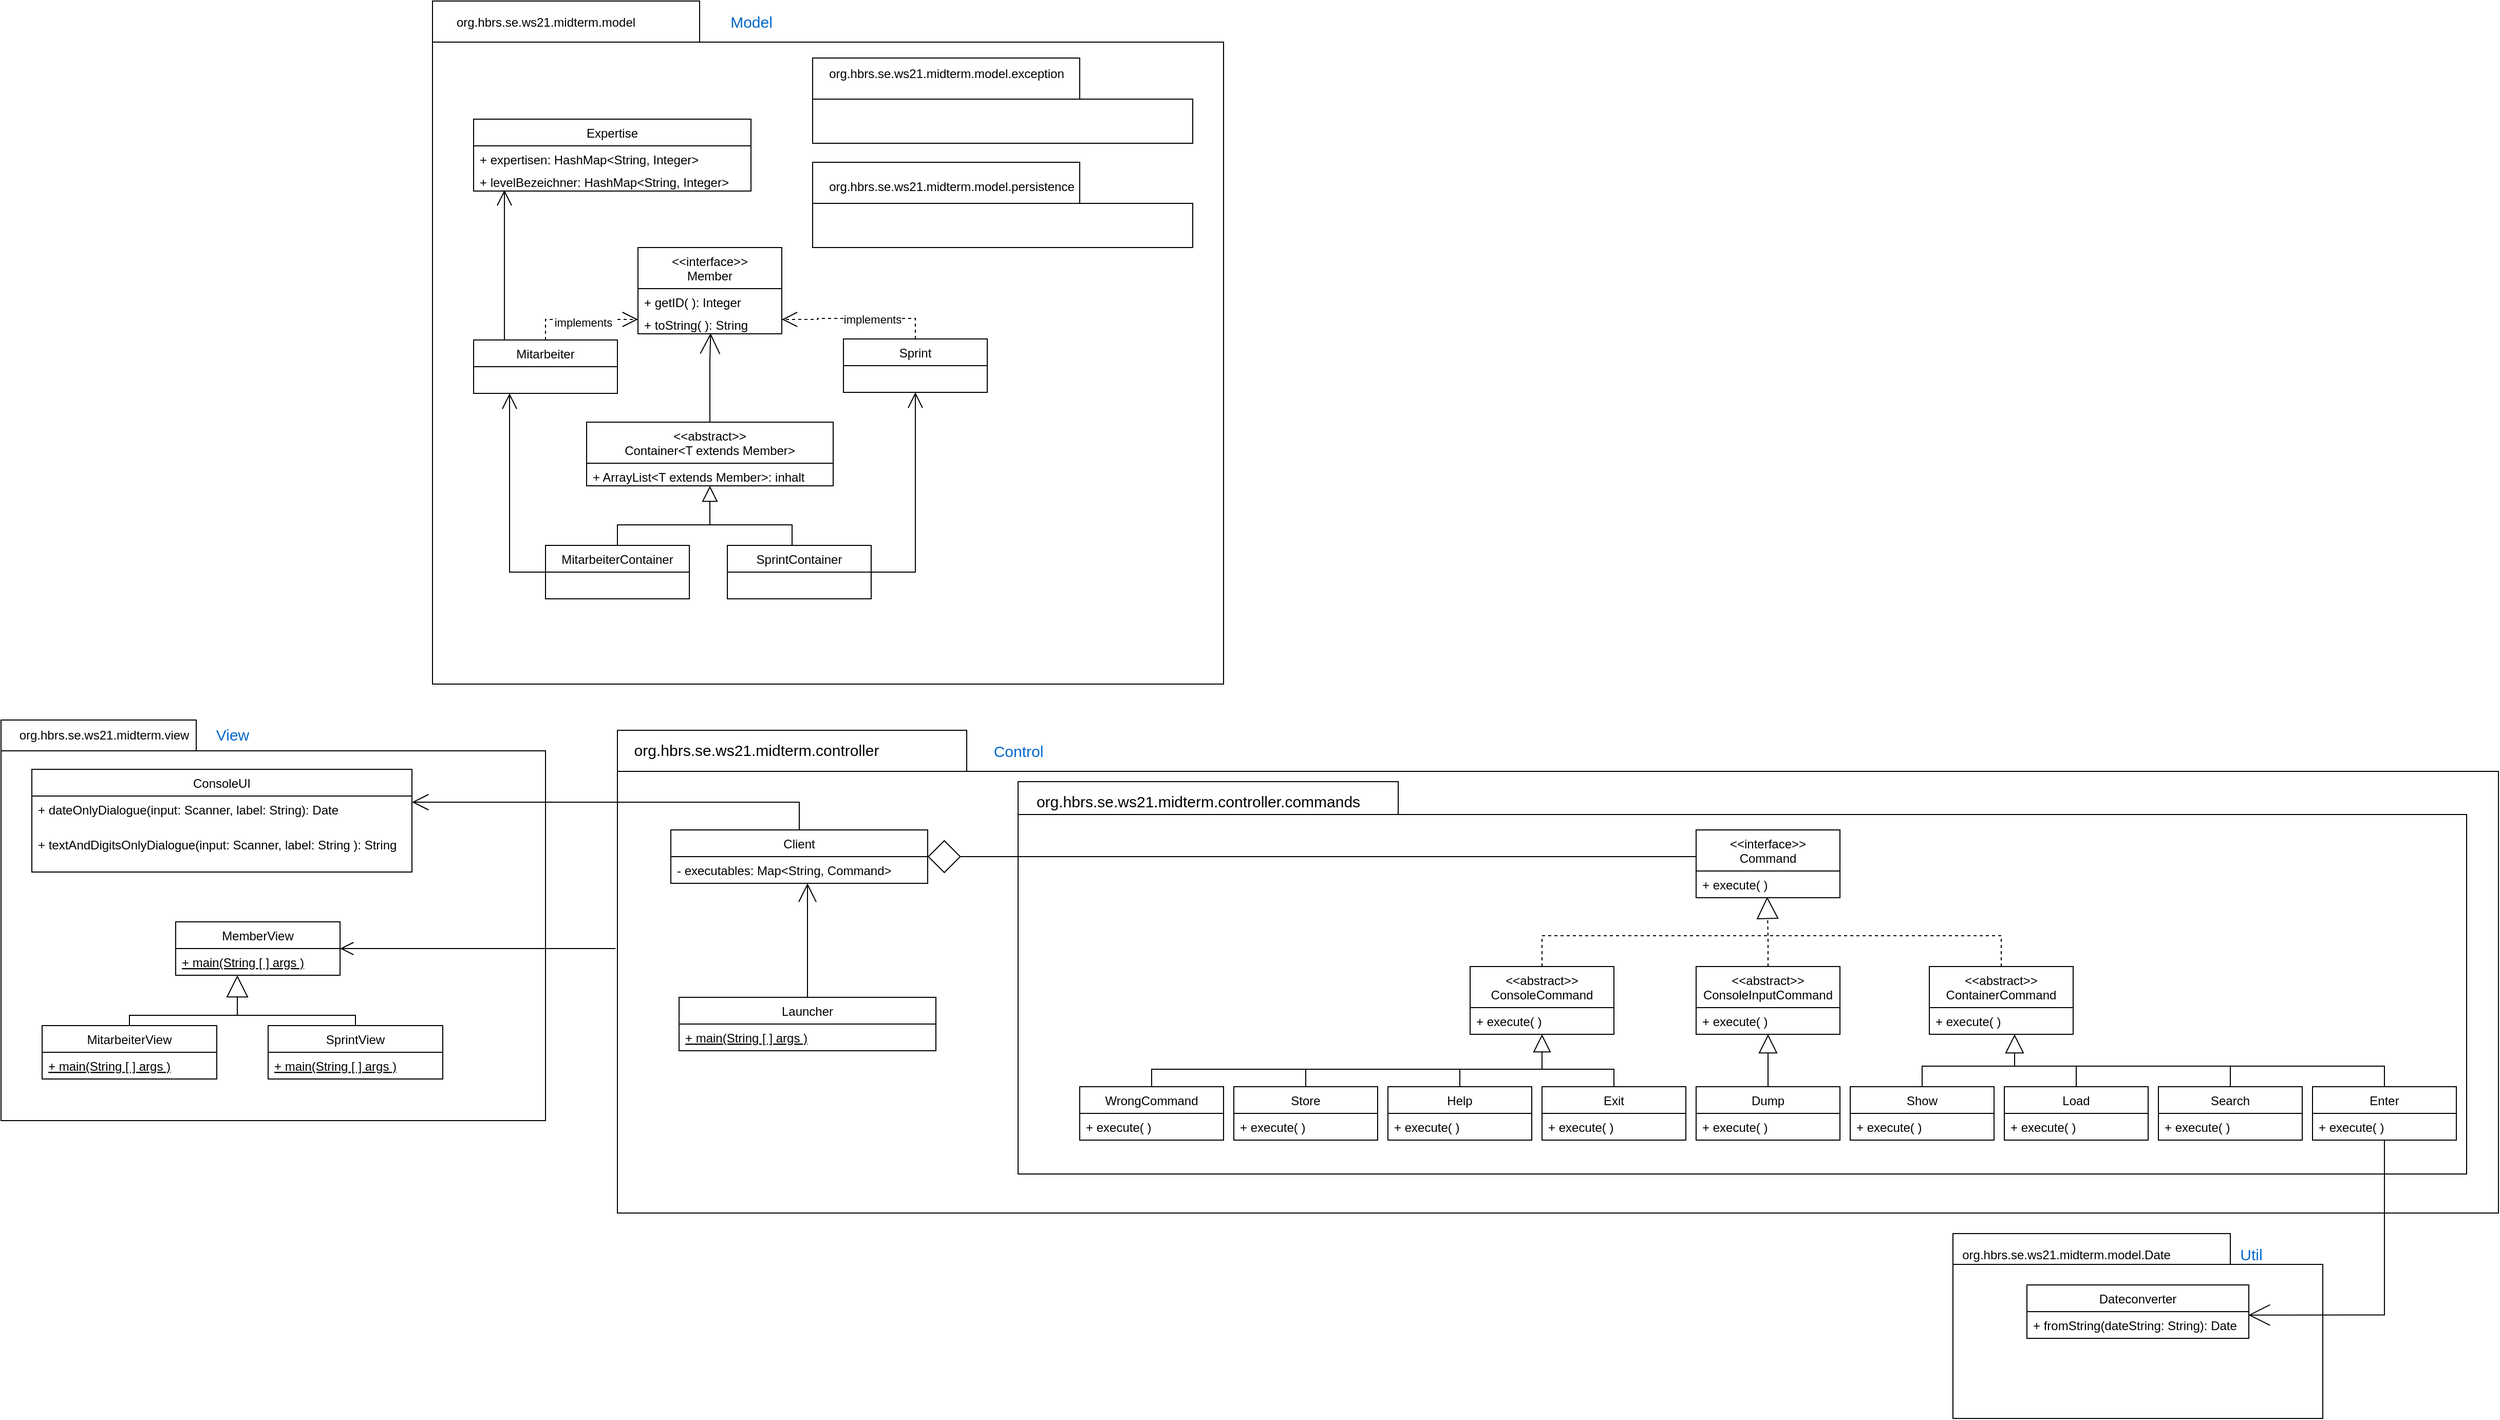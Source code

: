 <mxfile version="17.2.4" type="device"><diagram id="sv1eGQWGPaDerj9wNz9d" name="Seite-1"><mxGraphModel dx="4784" dy="3409" grid="1" gridSize="10" guides="1" tooltips="1" connect="1" arrows="1" fold="1" page="1" pageScale="1" pageWidth="827" pageHeight="1169" math="0" shadow="0"><root><mxCell id="0"/><mxCell id="1" parent="0"/><mxCell id="L8-Mhs1GvsoGhdLMttjF-47" value="" style="shape=folder;fontStyle=1;spacingTop=10;tabWidth=340;tabHeight=40;tabPosition=left;html=1;" parent="1" vertex="1"><mxGeometry x="-590" y="50" width="1831" height="470" as="geometry"/></mxCell><mxCell id="K-1gEgprs240ILYVkiyY-35" value="" style="shape=folder;fontStyle=1;spacingTop=10;tabWidth=370;tabHeight=32;tabPosition=left;html=1;labelBackgroundColor=none;fontFamily=Helvetica;fontSize=15;fontColor=#000000;" vertex="1" parent="1"><mxGeometry x="-200" y="100" width="1410" height="382" as="geometry"/></mxCell><mxCell id="K-1gEgprs240ILYVkiyY-1" value="" style="shape=folder;fontStyle=1;spacingTop=10;tabWidth=260;tabHeight=40;tabPosition=left;html=1;labelBackgroundColor=none;fontFamily=Helvetica;fontSize=15;fontColor=#000000;" vertex="1" parent="1"><mxGeometry x="-770" y="-660" width="770" height="665" as="geometry"/></mxCell><mxCell id="L8-Mhs1GvsoGhdLMttjF-61" value="" style="shape=folder;fontStyle=1;spacingTop=10;tabWidth=270;tabHeight=30;tabPosition=left;html=1;labelBackgroundColor=none;fontFamily=Helvetica;fontSize=15;fontColor=#000000;" parent="1" vertex="1"><mxGeometry x="710" y="540" width="360" height="180" as="geometry"/></mxCell><mxCell id="L8-Mhs1GvsoGhdLMttjF-54" value="" style="shape=folder;fontStyle=1;spacingTop=10;tabWidth=190;tabHeight=30;tabPosition=left;html=1;labelBackgroundColor=none;fontFamily=Helvetica;fontSize=15;fontColor=#000000;" parent="1" vertex="1"><mxGeometry x="-1190" y="40" width="530" height="390" as="geometry"/></mxCell><mxCell id="L8-Mhs1GvsoGhdLMttjF-1" value="Client" style="swimlane;fontStyle=0;childLayout=stackLayout;horizontal=1;startSize=26;fillColor=none;horizontalStack=0;resizeParent=1;resizeParentMax=0;resizeLast=0;collapsible=1;marginBottom=0;" parent="1" vertex="1"><mxGeometry x="-538" y="147" width="250" height="52" as="geometry"/></mxCell><mxCell id="L8-Mhs1GvsoGhdLMttjF-53" value="- executables: Map&lt;String, Command&gt;" style="text;strokeColor=none;fillColor=none;align=left;verticalAlign=top;spacingLeft=4;spacingRight=4;overflow=hidden;rotatable=0;points=[[0,0.5],[1,0.5]];portConstraint=eastwest;fontFamily=Helvetica;" parent="L8-Mhs1GvsoGhdLMttjF-1" vertex="1"><mxGeometry y="26" width="250" height="26" as="geometry"/></mxCell><mxCell id="L8-Mhs1GvsoGhdLMttjF-36" style="edgeStyle=orthogonalEdgeStyle;rounded=0;orthogonalLoop=1;jettySize=auto;html=1;endArrow=block;endFill=0;endSize=19;entryX=0.494;entryY=0.966;entryDx=0;entryDy=0;entryPerimeter=0;dashed=1;exitX=0.5;exitY=0;exitDx=0;exitDy=0;" parent="1" source="K-1gEgprs240ILYVkiyY-14" target="L8-Mhs1GvsoGhdLMttjF-10" edge="1"><mxGeometry relative="1" as="geometry"><mxPoint x="530" y="200" as="targetPoint"/><mxPoint x="529" y="290" as="sourcePoint"/></mxGeometry></mxCell><mxCell id="K-1gEgprs240ILYVkiyY-26" style="edgeStyle=orthogonalEdgeStyle;rounded=0;orthogonalLoop=1;jettySize=auto;html=1;fontFamily=Helvetica;fontColor=#000000;startArrow=none;startFill=0;endArrow=block;endFill=0;startSize=15;endSize=16;" edge="1" parent="1" source="L8-Mhs1GvsoGhdLMttjF-5" target="K-1gEgprs240ILYVkiyY-15"><mxGeometry relative="1" as="geometry"><Array as="points"><mxPoint x="530" y="390"/><mxPoint x="530" y="390"/></Array></mxGeometry></mxCell><mxCell id="L8-Mhs1GvsoGhdLMttjF-5" value="Dump" style="swimlane;fontStyle=0;childLayout=stackLayout;horizontal=1;startSize=26;fillColor=none;horizontalStack=0;resizeParent=1;resizeParentMax=0;resizeLast=0;collapsible=1;marginBottom=0;" parent="1" vertex="1"><mxGeometry x="460" y="397" width="140" height="52" as="geometry"/></mxCell><mxCell id="L8-Mhs1GvsoGhdLMttjF-6" value="+ execute( )" style="text;strokeColor=none;fillColor=none;align=left;verticalAlign=top;spacingLeft=4;spacingRight=4;overflow=hidden;rotatable=0;points=[[0,0.5],[1,0.5]];portConstraint=eastwest;" parent="L8-Mhs1GvsoGhdLMttjF-5" vertex="1"><mxGeometry y="26" width="140" height="26" as="geometry"/></mxCell><mxCell id="L8-Mhs1GvsoGhdLMttjF-51" style="edgeStyle=orthogonalEdgeStyle;rounded=0;orthogonalLoop=1;jettySize=auto;html=1;fontFamily=Helvetica;fontSize=15;fontColor=#000000;endArrow=diamond;endFill=0;endSize=30;" parent="1" source="L8-Mhs1GvsoGhdLMttjF-9" target="L8-Mhs1GvsoGhdLMttjF-1" edge="1"><mxGeometry relative="1" as="geometry"><Array as="points"><mxPoint x="280" y="173"/><mxPoint x="280" y="173"/></Array></mxGeometry></mxCell><mxCell id="L8-Mhs1GvsoGhdLMttjF-9" value="&lt;&lt;interface&gt;&gt;&#10;Command" style="swimlane;fontStyle=0;childLayout=stackLayout;horizontal=1;startSize=40;fillColor=none;horizontalStack=0;resizeParent=1;resizeParentMax=0;resizeLast=0;collapsible=1;marginBottom=0;" parent="1" vertex="1"><mxGeometry x="460" y="147" width="140" height="66" as="geometry"/></mxCell><mxCell id="L8-Mhs1GvsoGhdLMttjF-10" value="+ execute( )" style="text;strokeColor=none;fillColor=none;align=left;verticalAlign=top;spacingLeft=4;spacingRight=4;overflow=hidden;rotatable=0;points=[[0,0.5],[1,0.5]];portConstraint=eastwest;" parent="L8-Mhs1GvsoGhdLMttjF-9" vertex="1"><mxGeometry y="40" width="140" height="26" as="geometry"/></mxCell><mxCell id="L8-Mhs1GvsoGhdLMttjF-72" style="edgeStyle=orthogonalEdgeStyle;rounded=0;orthogonalLoop=1;jettySize=auto;html=1;fontFamily=Helvetica;fontSize=15;fontColor=#000000;endArrow=open;endFill=0;endSize=18;entryX=0.505;entryY=0.971;entryDx=0;entryDy=0;entryPerimeter=0;" parent="1" edge="1" target="L8-Mhs1GvsoGhdLMttjF-64" source="L8-Mhs1GvsoGhdLMttjF-67"><mxGeometry relative="1" as="geometry"><mxPoint x="-523" y="-340" as="sourcePoint"/><mxPoint x="-500" y="-340" as="targetPoint"/><Array as="points"><mxPoint x="-500" y="-310"/><mxPoint x="-499" y="-310"/></Array></mxGeometry></mxCell><mxCell id="K-1gEgprs240ILYVkiyY-48" style="edgeStyle=orthogonalEdgeStyle;rounded=0;orthogonalLoop=1;jettySize=auto;html=1;fontFamily=Helvetica;fontColor=#000000;startArrow=none;startFill=0;endArrow=block;endFill=0;startSize=11;endSize=13;" edge="1" parent="1" source="L8-Mhs1GvsoGhdLMttjF-13" target="L8-Mhs1GvsoGhdLMttjF-68"><mxGeometry relative="1" as="geometry"><Array as="points"><mxPoint x="-590" y="-150"/><mxPoint x="-500" y="-150"/></Array></mxGeometry></mxCell><mxCell id="K-1gEgprs240ILYVkiyY-50" style="edgeStyle=orthogonalEdgeStyle;rounded=0;orthogonalLoop=1;jettySize=auto;html=1;entryX=0.25;entryY=1;entryDx=0;entryDy=0;fontFamily=Helvetica;fontColor=#000000;startArrow=none;startFill=0;endArrow=open;endFill=0;startSize=11;endSize=13;" edge="1" parent="1" source="L8-Mhs1GvsoGhdLMttjF-13" target="K-1gEgprs240ILYVkiyY-46"><mxGeometry relative="1" as="geometry"><Array as="points"><mxPoint x="-695" y="-104"/></Array></mxGeometry></mxCell><mxCell id="L8-Mhs1GvsoGhdLMttjF-13" value="MitarbeiterContainer" style="swimlane;fontStyle=0;childLayout=stackLayout;horizontal=1;startSize=26;fillColor=none;horizontalStack=0;resizeParent=1;resizeParentMax=0;resizeLast=0;collapsible=1;marginBottom=0;" parent="1" vertex="1"><mxGeometry x="-660" y="-130" width="140" height="52" as="geometry"/></mxCell><mxCell id="L8-Mhs1GvsoGhdLMttjF-19" value="Exit" style="swimlane;fontStyle=0;childLayout=stackLayout;horizontal=1;startSize=26;fillColor=none;horizontalStack=0;resizeParent=1;resizeParentMax=0;resizeLast=0;collapsible=1;marginBottom=0;" parent="1" vertex="1"><mxGeometry x="310" y="397" width="140" height="52" as="geometry"/></mxCell><mxCell id="L8-Mhs1GvsoGhdLMttjF-20" value="+ execute( )" style="text;strokeColor=none;fillColor=none;align=left;verticalAlign=top;spacingLeft=4;spacingRight=4;overflow=hidden;rotatable=0;points=[[0,0.5],[1,0.5]];portConstraint=eastwest;" parent="L8-Mhs1GvsoGhdLMttjF-19" vertex="1"><mxGeometry y="26" width="140" height="26" as="geometry"/></mxCell><mxCell id="K-1gEgprs240ILYVkiyY-21" style="edgeStyle=orthogonalEdgeStyle;rounded=0;orthogonalLoop=1;jettySize=auto;html=1;fontFamily=Helvetica;fontColor=#000000;startArrow=none;startFill=0;endArrow=none;endFill=0;startSize=14;" edge="1" parent="1" source="L8-Mhs1GvsoGhdLMttjF-21"><mxGeometry relative="1" as="geometry"><mxPoint x="310" y="370" as="targetPoint"/><Array as="points"><mxPoint x="230" y="380"/><mxPoint x="310" y="380"/></Array></mxGeometry></mxCell><mxCell id="L8-Mhs1GvsoGhdLMttjF-21" value="Help" style="swimlane;fontStyle=0;childLayout=stackLayout;horizontal=1;startSize=26;fillColor=none;horizontalStack=0;resizeParent=1;resizeParentMax=0;resizeLast=0;collapsible=1;marginBottom=0;" parent="1" vertex="1"><mxGeometry x="160" y="397" width="140" height="52" as="geometry"/></mxCell><mxCell id="L8-Mhs1GvsoGhdLMttjF-22" value="+ execute( )" style="text;strokeColor=none;fillColor=none;align=left;verticalAlign=top;spacingLeft=4;spacingRight=4;overflow=hidden;rotatable=0;points=[[0,0.5],[1,0.5]];portConstraint=eastwest;" parent="L8-Mhs1GvsoGhdLMttjF-21" vertex="1"><mxGeometry y="26" width="140" height="26" as="geometry"/></mxCell><mxCell id="K-1gEgprs240ILYVkiyY-34" style="edgeStyle=orthogonalEdgeStyle;rounded=0;orthogonalLoop=1;jettySize=auto;html=1;fontFamily=Helvetica;fontColor=#000000;startArrow=none;startFill=0;endArrow=none;endFill=0;startSize=15;endSize=16;exitX=0.5;exitY=0;exitDx=0;exitDy=0;" edge="1" parent="1" source="L8-Mhs1GvsoGhdLMttjF-23"><mxGeometry relative="1" as="geometry"><mxPoint x="980" y="377" as="targetPoint"/><mxPoint x="1130" y="394.0" as="sourcePoint"/><Array as="points"><mxPoint x="1130" y="377"/></Array></mxGeometry></mxCell><mxCell id="K-1gEgprs240ILYVkiyY-79" style="edgeStyle=orthogonalEdgeStyle;rounded=0;orthogonalLoop=1;jettySize=auto;html=1;entryX=0.998;entryY=0.128;entryDx=0;entryDy=0;entryPerimeter=0;fontFamily=Helvetica;fontColor=#000000;startArrow=none;startFill=0;endArrow=open;endFill=0;startSize=11;endSize=19;" edge="1" parent="1" source="L8-Mhs1GvsoGhdLMttjF-23" target="L8-Mhs1GvsoGhdLMttjF-59"><mxGeometry relative="1" as="geometry"/></mxCell><mxCell id="L8-Mhs1GvsoGhdLMttjF-23" value="Enter" style="swimlane;fontStyle=0;childLayout=stackLayout;horizontal=1;startSize=26;fillColor=none;horizontalStack=0;resizeParent=1;resizeParentMax=0;resizeLast=0;collapsible=1;marginBottom=0;" parent="1" vertex="1"><mxGeometry x="1060" y="397" width="140" height="52" as="geometry"/></mxCell><mxCell id="L8-Mhs1GvsoGhdLMttjF-24" value="+ execute( )" style="text;strokeColor=none;fillColor=none;align=left;verticalAlign=top;spacingLeft=4;spacingRight=4;overflow=hidden;rotatable=0;points=[[0,0.5],[1,0.5]];portConstraint=eastwest;" parent="L8-Mhs1GvsoGhdLMttjF-23" vertex="1"><mxGeometry y="26" width="140" height="26" as="geometry"/></mxCell><mxCell id="K-1gEgprs240ILYVkiyY-28" style="edgeStyle=orthogonalEdgeStyle;rounded=0;orthogonalLoop=1;jettySize=auto;html=1;fontFamily=Helvetica;fontColor=#000000;startArrow=none;startFill=0;endArrow=none;endFill=0;startSize=15;endSize=16;" edge="1" parent="1" source="L8-Mhs1GvsoGhdLMttjF-25"><mxGeometry relative="1" as="geometry"><mxPoint x="750" y="377" as="targetPoint"/><Array as="points"><mxPoint x="830" y="377"/></Array></mxGeometry></mxCell><mxCell id="L8-Mhs1GvsoGhdLMttjF-25" value="Load" style="swimlane;fontStyle=0;childLayout=stackLayout;horizontal=1;startSize=26;fillColor=none;horizontalStack=0;resizeParent=1;resizeParentMax=0;resizeLast=0;collapsible=1;marginBottom=0;" parent="1" vertex="1"><mxGeometry x="760" y="397" width="140" height="52" as="geometry"/></mxCell><mxCell id="L8-Mhs1GvsoGhdLMttjF-26" value="+ execute( )" style="text;strokeColor=none;fillColor=none;align=left;verticalAlign=top;spacingLeft=4;spacingRight=4;overflow=hidden;rotatable=0;points=[[0,0.5],[1,0.5]];portConstraint=eastwest;" parent="L8-Mhs1GvsoGhdLMttjF-25" vertex="1"><mxGeometry y="26" width="140" height="26" as="geometry"/></mxCell><mxCell id="K-1gEgprs240ILYVkiyY-32" style="edgeStyle=orthogonalEdgeStyle;rounded=0;orthogonalLoop=1;jettySize=auto;html=1;fontFamily=Helvetica;fontColor=#000000;startArrow=none;startFill=0;endArrow=none;endFill=0;startSize=15;endSize=16;exitX=0.5;exitY=0;exitDx=0;exitDy=0;" edge="1" parent="1" source="L8-Mhs1GvsoGhdLMttjF-27"><mxGeometry relative="1" as="geometry"><mxPoint x="830" y="377" as="targetPoint"/><mxPoint x="980" y="400" as="sourcePoint"/><Array as="points"><mxPoint x="980" y="377"/></Array></mxGeometry></mxCell><mxCell id="L8-Mhs1GvsoGhdLMttjF-27" value="Search" style="swimlane;fontStyle=0;childLayout=stackLayout;horizontal=1;startSize=26;fillColor=none;horizontalStack=0;resizeParent=1;resizeParentMax=0;resizeLast=0;collapsible=1;marginBottom=0;" parent="1" vertex="1"><mxGeometry x="910" y="397" width="140" height="52" as="geometry"/></mxCell><mxCell id="L8-Mhs1GvsoGhdLMttjF-28" value="+ execute( )" style="text;strokeColor=none;fillColor=none;align=left;verticalAlign=top;spacingLeft=4;spacingRight=4;overflow=hidden;rotatable=0;points=[[0,0.5],[1,0.5]];portConstraint=eastwest;" parent="L8-Mhs1GvsoGhdLMttjF-27" vertex="1"><mxGeometry y="26" width="140" height="26" as="geometry"/></mxCell><mxCell id="K-1gEgprs240ILYVkiyY-27" style="edgeStyle=orthogonalEdgeStyle;rounded=0;orthogonalLoop=1;jettySize=auto;html=1;fontFamily=Helvetica;fontColor=#000000;startArrow=none;startFill=0;endArrow=block;endFill=0;startSize=15;endSize=16;" edge="1" parent="1" source="L8-Mhs1GvsoGhdLMttjF-29" target="K-1gEgprs240ILYVkiyY-17"><mxGeometry relative="1" as="geometry"><Array as="points"><mxPoint x="680" y="377"/><mxPoint x="770" y="377"/></Array></mxGeometry></mxCell><mxCell id="L8-Mhs1GvsoGhdLMttjF-29" value="Show" style="swimlane;fontStyle=0;childLayout=stackLayout;horizontal=1;startSize=26;fillColor=none;horizontalStack=0;resizeParent=1;resizeParentMax=0;resizeLast=0;collapsible=1;marginBottom=0;" parent="1" vertex="1"><mxGeometry x="610" y="397" width="140" height="52" as="geometry"/></mxCell><mxCell id="L8-Mhs1GvsoGhdLMttjF-30" value="+ execute( )" style="text;strokeColor=none;fillColor=none;align=left;verticalAlign=top;spacingLeft=4;spacingRight=4;overflow=hidden;rotatable=0;points=[[0,0.5],[1,0.5]];portConstraint=eastwest;" parent="L8-Mhs1GvsoGhdLMttjF-29" vertex="1"><mxGeometry y="26" width="140" height="26" as="geometry"/></mxCell><mxCell id="K-1gEgprs240ILYVkiyY-22" style="edgeStyle=orthogonalEdgeStyle;rounded=0;orthogonalLoop=1;jettySize=auto;html=1;fontFamily=Helvetica;fontColor=#000000;startArrow=none;startFill=0;endArrow=none;endFill=0;startSize=14;" edge="1" parent="1" source="L8-Mhs1GvsoGhdLMttjF-31"><mxGeometry relative="1" as="geometry"><mxPoint x="230" y="380" as="targetPoint"/><Array as="points"><mxPoint x="80" y="380"/><mxPoint x="230" y="380"/></Array></mxGeometry></mxCell><mxCell id="L8-Mhs1GvsoGhdLMttjF-31" value="Store" style="swimlane;fontStyle=0;childLayout=stackLayout;horizontal=1;startSize=26;fillColor=none;horizontalStack=0;resizeParent=1;resizeParentMax=0;resizeLast=0;collapsible=1;marginBottom=0;" parent="1" vertex="1"><mxGeometry x="10" y="397" width="140" height="52" as="geometry"/></mxCell><mxCell id="L8-Mhs1GvsoGhdLMttjF-32" value="+ execute( )" style="text;strokeColor=none;fillColor=none;align=left;verticalAlign=top;spacingLeft=4;spacingRight=4;overflow=hidden;rotatable=0;points=[[0,0.5],[1,0.5]];portConstraint=eastwest;" parent="L8-Mhs1GvsoGhdLMttjF-31" vertex="1"><mxGeometry y="26" width="140" height="26" as="geometry"/></mxCell><mxCell id="K-1gEgprs240ILYVkiyY-23" style="edgeStyle=orthogonalEdgeStyle;rounded=0;orthogonalLoop=1;jettySize=auto;html=1;fontFamily=Helvetica;fontColor=#000000;startArrow=none;startFill=0;endArrow=none;endFill=0;startSize=14;" edge="1" parent="1" source="L8-Mhs1GvsoGhdLMttjF-33"><mxGeometry relative="1" as="geometry"><mxPoint x="80" y="380" as="targetPoint"/><Array as="points"><mxPoint x="-70" y="380"/><mxPoint x="80" y="380"/></Array></mxGeometry></mxCell><mxCell id="L8-Mhs1GvsoGhdLMttjF-33" value="WrongCommand" style="swimlane;fontStyle=0;childLayout=stackLayout;horizontal=1;startSize=26;fillColor=none;horizontalStack=0;resizeParent=1;resizeParentMax=0;resizeLast=0;collapsible=1;marginBottom=0;" parent="1" vertex="1"><mxGeometry x="-140" y="397" width="140" height="52" as="geometry"/></mxCell><mxCell id="L8-Mhs1GvsoGhdLMttjF-34" value="+ execute( )" style="text;strokeColor=none;fillColor=none;align=left;verticalAlign=top;spacingLeft=4;spacingRight=4;overflow=hidden;rotatable=0;points=[[0,0.5],[1,0.5]];portConstraint=eastwest;" parent="L8-Mhs1GvsoGhdLMttjF-33" vertex="1"><mxGeometry y="26" width="140" height="26" as="geometry"/></mxCell><mxCell id="L8-Mhs1GvsoGhdLMttjF-48" value="&lt;div style=&quot;line-height: 18px&quot;&gt;&lt;font style=&quot;font-size: 15px&quot;&gt;org.hbrs.se.ws21.midterm.controller&lt;/font&gt;&lt;/div&gt;" style="text;html=1;align=center;verticalAlign=middle;resizable=0;points=[];autosize=1;strokeColor=none;fillColor=none;" parent="1" vertex="1"><mxGeometry x="-580" y="60" width="250" height="20" as="geometry"/></mxCell><mxCell id="L8-Mhs1GvsoGhdLMttjF-50" style="edgeStyle=orthogonalEdgeStyle;rounded=0;orthogonalLoop=1;jettySize=auto;html=1;entryX=0.5;entryY=0;entryDx=0;entryDy=0;fontFamily=Helvetica;fontSize=15;fontColor=#000000;endArrow=none;endFill=0;endSize=11;startArrow=open;startFill=0;startSize=14;" parent="1" source="L8-Mhs1GvsoGhdLMttjF-49" target="L8-Mhs1GvsoGhdLMttjF-1" edge="1"><mxGeometry relative="1" as="geometry"><Array as="points"><mxPoint x="-413" y="120"/></Array></mxGeometry></mxCell><mxCell id="L8-Mhs1GvsoGhdLMttjF-49" value="ConsoleUI" style="swimlane;fontStyle=0;childLayout=stackLayout;horizontal=1;startSize=26;fillColor=none;horizontalStack=0;resizeParent=1;resizeParentMax=0;resizeLast=0;collapsible=1;marginBottom=0;" parent="1" vertex="1"><mxGeometry x="-1160" y="88" width="370" height="100" as="geometry"/></mxCell><mxCell id="K-1gEgprs240ILYVkiyY-62" value="+ dateOnlyDialogue(input: Scanner, label: String): Date" style="text;strokeColor=none;fillColor=none;align=left;verticalAlign=top;spacingLeft=4;spacingRight=4;overflow=hidden;rotatable=0;points=[[0,0.5],[1,0.5]];portConstraint=eastwest;" vertex="1" parent="L8-Mhs1GvsoGhdLMttjF-49"><mxGeometry y="26" width="370" height="34" as="geometry"/></mxCell><mxCell id="K-1gEgprs240ILYVkiyY-64" value="+ textAndDigitsOnlyDialogue(input: Scanner, label: String ): String" style="text;strokeColor=none;fillColor=none;align=left;verticalAlign=top;spacingLeft=4;spacingRight=4;overflow=hidden;rotatable=0;points=[[0,0.5],[1,0.5]];portConstraint=eastwest;" vertex="1" parent="L8-Mhs1GvsoGhdLMttjF-49"><mxGeometry y="60" width="370" height="40" as="geometry"/></mxCell><mxCell id="L8-Mhs1GvsoGhdLMttjF-55" value="&lt;div style=&quot;font-size: 12px ; line-height: 18px&quot;&gt; org.hbrs.se.ws21.midterm.view&lt;/div&gt;" style="text;html=1;align=center;verticalAlign=middle;resizable=0;points=[];autosize=1;strokeColor=none;fillColor=none;fontSize=15;fontFamily=Helvetica;fontColor=#000000;" parent="1" vertex="1"><mxGeometry x="-1180" y="44" width="180" height="20" as="geometry"/></mxCell><mxCell id="L8-Mhs1GvsoGhdLMttjF-56" value="&lt;font color=&quot;#0066cc&quot;&gt;View&lt;/font&gt;" style="text;html=1;align=center;verticalAlign=middle;resizable=0;points=[];autosize=1;strokeColor=none;fillColor=none;fontSize=15;fontFamily=Helvetica;fontColor=#000000;" parent="1" vertex="1"><mxGeometry x="-990" y="44" width="50" height="20" as="geometry"/></mxCell><mxCell id="L8-Mhs1GvsoGhdLMttjF-57" value="&lt;font color=&quot;#0066cc&quot;&gt;Control&lt;/font&gt;" style="text;html=1;align=center;verticalAlign=middle;resizable=0;points=[];autosize=1;strokeColor=none;fillColor=none;fontSize=15;fontFamily=Helvetica;fontColor=#000000;" parent="1" vertex="1"><mxGeometry x="-230" y="60" width="60" height="20" as="geometry"/></mxCell><mxCell id="L8-Mhs1GvsoGhdLMttjF-58" value="Dateconverter" style="swimlane;fontStyle=0;childLayout=stackLayout;horizontal=1;startSize=26;fillColor=none;horizontalStack=0;resizeParent=1;resizeParentMax=0;resizeLast=0;collapsible=1;marginBottom=0;" parent="1" vertex="1"><mxGeometry x="782" y="590" width="216" height="52" as="geometry"/></mxCell><mxCell id="L8-Mhs1GvsoGhdLMttjF-59" value="+ fromString(dateString: String): Date" style="text;strokeColor=none;fillColor=none;align=left;verticalAlign=top;spacingLeft=4;spacingRight=4;overflow=hidden;rotatable=0;points=[[0,0.5],[1,0.5]];portConstraint=eastwest;fontFamily=Helvetica;" parent="L8-Mhs1GvsoGhdLMttjF-58" vertex="1"><mxGeometry y="26" width="216" height="26" as="geometry"/></mxCell><mxCell id="L8-Mhs1GvsoGhdLMttjF-60" value="&lt;div style=&quot;font-size: 12px ; line-height: 18px&quot;&gt;&lt;font color=&quot;#000000&quot;&gt;org.hbrs.se.ws21.midterm.model.Date&lt;/font&gt;&lt;/div&gt;" style="text;html=1;align=center;verticalAlign=middle;resizable=0;points=[];autosize=1;strokeColor=none;fillColor=none;fontSize=15;fontFamily=Helvetica;fontColor=#0066CC;" parent="1" vertex="1"><mxGeometry x="710" y="550" width="220" height="20" as="geometry"/></mxCell><mxCell id="L8-Mhs1GvsoGhdLMttjF-62" value="&lt;font color=&quot;#0066cc&quot;&gt;Util&lt;/font&gt;" style="text;html=1;align=center;verticalAlign=middle;resizable=0;points=[];autosize=1;strokeColor=none;fillColor=none;fontSize=15;fontFamily=Helvetica;fontColor=#000000;" parent="1" vertex="1"><mxGeometry x="980" y="550" width="40" height="20" as="geometry"/></mxCell><mxCell id="L8-Mhs1GvsoGhdLMttjF-63" value="&lt;&lt;interface&gt;&gt;&#10;Member" style="swimlane;fontStyle=0;childLayout=stackLayout;horizontal=1;startSize=40;fillColor=none;horizontalStack=0;resizeParent=1;resizeParentMax=0;resizeLast=0;collapsible=1;marginBottom=0;" parent="1" vertex="1"><mxGeometry x="-570" y="-420" width="140" height="84" as="geometry"/></mxCell><mxCell id="K-1gEgprs240ILYVkiyY-58" value="+ getID( ): Integer" style="text;strokeColor=none;fillColor=none;align=left;verticalAlign=top;spacingLeft=4;spacingRight=4;overflow=hidden;rotatable=0;points=[[0,0.5],[1,0.5]];portConstraint=eastwest;" vertex="1" parent="L8-Mhs1GvsoGhdLMttjF-63"><mxGeometry y="40" width="140" height="22" as="geometry"/></mxCell><mxCell id="L8-Mhs1GvsoGhdLMttjF-64" value="+ toString( ): String" style="text;strokeColor=none;fillColor=none;align=left;verticalAlign=top;spacingLeft=4;spacingRight=4;overflow=hidden;rotatable=0;points=[[0,0.5],[1,0.5]];portConstraint=eastwest;" parent="L8-Mhs1GvsoGhdLMttjF-63" vertex="1"><mxGeometry y="62" width="140" height="22" as="geometry"/></mxCell><mxCell id="L8-Mhs1GvsoGhdLMttjF-67" value="&lt;&lt;abstract&gt;&gt;&#10;Container&lt;T extends Member&gt;" style="swimlane;fontStyle=0;childLayout=stackLayout;horizontal=1;startSize=40;fillColor=none;horizontalStack=0;resizeParent=1;resizeParentMax=0;resizeLast=0;collapsible=1;marginBottom=0;" parent="1" vertex="1"><mxGeometry x="-620" y="-250" width="240" height="62" as="geometry"/></mxCell><mxCell id="L8-Mhs1GvsoGhdLMttjF-68" value="+ ArrayList&lt;T extends Member&gt;: inhalt" style="text;strokeColor=none;fillColor=none;align=left;verticalAlign=top;spacingLeft=4;spacingRight=4;overflow=hidden;rotatable=0;points=[[0,0.5],[1,0.5]];portConstraint=eastwest;" parent="L8-Mhs1GvsoGhdLMttjF-67" vertex="1"><mxGeometry y="40" width="240" height="22" as="geometry"/></mxCell><mxCell id="K-1gEgprs240ILYVkiyY-2" value="&lt;div style=&quot;font-size: 12px ; line-height: 18px&quot;&gt;&lt;span style=&quot;color: rgba(0 , 0 , 0 , 0) ; font-family: monospace ; font-size: 0px&quot;&gt;%3CmxGraphModel%3E%3Croot%3E%3CmxCell%20id%3D%220%22%2F%3E%3CmxCell%20id%3D%221%22%20parent%3D%220%22%2F%3E%3CmxCell%20id%3D%222%22%20value%3D%22%26lt%3Bdiv%20style%3D%26quot%3Bfont-size%3A%2012px%20%3B%20line-height%3A%2018px%26quot%3B%26gt%3B%20org.hbrs.se.ws21.midterm.view%26lt%3B%2Fdiv%26gt%3B%22%20style%3D%22text%3Bhtml%3D1%3Balign%3Dcenter%3BverticalAlign%3Dmiddle%3Bresizable%3D0%3Bpoints%3D%5B%5D%3Bautosize%3D1%3BstrokeColor%3Dnone%3BfillColor%3Dnone%3BfontSize%3D15%3BfontFamily%3DHelvetica%3BfontColor%3D%23000000%3B%22%20vertex%3D%221%22%20parent%3D%221%22%3E%3CmxGeometry%20x%3D%22-340%22%20y%3D%22-56%22%20width%3D%22180%22%20height%3D%2220%22%20as%3D%22geometry%22%2F%3E%3C%2FmxCell%3E%3C%2Froot%3E%3C%2FmxGraphModel%3E&lt;/span&gt;&lt;br&gt;&lt;/div&gt;&lt;span style=&quot;color: rgba(0 , 0 , 0 , 0) ; font-family: monospace ; font-size: 0px&quot;&gt;%3CmxGraphModel%3E%3Croot%3E%3CmxCell%20id%3D%220%22%2F%3E%3CmxCell%20id%3D%221%22%20parent%3D%220%22%2F%3E%3CmxCell%20id%3D%222%22%20value%3D%22%26lt%3Bdiv%20style%3D%26quot%3Bfont-size%3A%2012px%20%3B%20line-height%3A%2018px%26quot%3B%26gt%3B%20org.hbrs.se.ws21.midterm.view%26lt%3B%2Fdiv%26gt%3B%22%20style%3D%22text%3Bhtml%3D1%3Balign%3Dcenter%3BverticalAlign%3Dmiddle%3Bresizable%3D0%3Bpoints%3D%5B%5D%3Bautosize%3D1%3BstrokeColor%3Dnone%3BfillColor%3Dnone%3BfontSize%3D15%3BfontFamily%3DHelvetica%3BfontColor%3D%23000000%3B%22%20vertex%3D%221%22%20parent%3D%221%22%3E%3CmxGeometry%20x%3D%22-340%22%20y%3D%22-56%22%20width%3D%22180%22%20height%3D%2220%22%20as%3D%22geometry%22%2F%3E%3C%2FmxCell%3E%3C%2Froot%3E%3C%2FmxGraphModel%3E&lt;/span&gt;" style="text;html=1;align=center;verticalAlign=middle;resizable=0;points=[];autosize=1;strokeColor=none;fillColor=none;fontSize=15;fontFamily=Helvetica;fontColor=#000000;" vertex="1" parent="1"><mxGeometry x="-550" y="-615" width="20" height="50" as="geometry"/></mxCell><mxCell id="K-1gEgprs240ILYVkiyY-3" value="&lt;div style=&quot;line-height: 18px&quot;&gt;org.hbrs.se.ws21.midterm.model&lt;/div&gt;" style="text;html=1;align=center;verticalAlign=middle;resizable=0;points=[];autosize=1;strokeColor=none;fillColor=none;" vertex="1" parent="1"><mxGeometry x="-755" y="-650" width="190" height="20" as="geometry"/></mxCell><mxCell id="K-1gEgprs240ILYVkiyY-4" value="&lt;font color=&quot;#0066cc&quot;&gt;Model&lt;/font&gt;" style="text;html=1;align=center;verticalAlign=middle;resizable=0;points=[];autosize=1;strokeColor=none;fillColor=none;fontSize=15;fontFamily=Helvetica;fontColor=#000000;" vertex="1" parent="1"><mxGeometry x="-490" y="-650" width="60" height="20" as="geometry"/></mxCell><mxCell id="K-1gEgprs240ILYVkiyY-5" value="Expertise" style="swimlane;fontStyle=0;childLayout=stackLayout;horizontal=1;startSize=26;fillColor=none;horizontalStack=0;resizeParent=1;resizeParentMax=0;resizeLast=0;collapsible=1;marginBottom=0;" vertex="1" parent="1"><mxGeometry x="-730" y="-545" width="270" height="70" as="geometry"/></mxCell><mxCell id="K-1gEgprs240ILYVkiyY-6" value="+ expertisen: HashMap&lt;String, Integer&gt;" style="text;strokeColor=none;fillColor=none;align=left;verticalAlign=top;spacingLeft=4;spacingRight=4;overflow=hidden;rotatable=0;points=[[0,0.5],[1,0.5]];portConstraint=eastwest;fontFamily=Helvetica;" vertex="1" parent="K-1gEgprs240ILYVkiyY-5"><mxGeometry y="26" width="270" height="22" as="geometry"/></mxCell><mxCell id="K-1gEgprs240ILYVkiyY-9" value="+ levelBezeichner: HashMap&lt;String, Integer&gt;" style="text;strokeColor=none;fillColor=none;align=left;verticalAlign=top;spacingLeft=4;spacingRight=4;overflow=hidden;rotatable=0;points=[[0,0.5],[1,0.5]];portConstraint=eastwest;fontFamily=Helvetica;" vertex="1" parent="K-1gEgprs240ILYVkiyY-5"><mxGeometry y="48" width="270" height="22" as="geometry"/></mxCell><mxCell id="K-1gEgprs240ILYVkiyY-20" style="edgeStyle=orthogonalEdgeStyle;rounded=0;orthogonalLoop=1;jettySize=auto;html=1;fontFamily=Helvetica;fontColor=#000000;startArrow=block;startFill=0;endArrow=none;endFill=0;startSize=15;" edge="1" parent="1" source="K-1gEgprs240ILYVkiyY-12" target="L8-Mhs1GvsoGhdLMttjF-19"><mxGeometry relative="1" as="geometry"><Array as="points"><mxPoint x="310" y="380"/><mxPoint x="380" y="380"/></Array></mxGeometry></mxCell><mxCell id="K-1gEgprs240ILYVkiyY-24" style="edgeStyle=orthogonalEdgeStyle;rounded=0;orthogonalLoop=1;jettySize=auto;html=1;fontFamily=Helvetica;fontColor=#000000;startArrow=none;startFill=0;endArrow=none;endFill=0;startSize=15;dashed=1;" edge="1" parent="1" source="K-1gEgprs240ILYVkiyY-12"><mxGeometry relative="1" as="geometry"><mxPoint x="530" y="250" as="targetPoint"/><Array as="points"><mxPoint x="310" y="250"/></Array></mxGeometry></mxCell><mxCell id="K-1gEgprs240ILYVkiyY-12" value="&lt;&lt;abstract&gt;&gt;&#10;ConsoleCommand" style="swimlane;fontStyle=0;childLayout=stackLayout;horizontal=1;startSize=40;fillColor=none;horizontalStack=0;resizeParent=1;resizeParentMax=0;resizeLast=0;collapsible=1;marginBottom=0;" vertex="1" parent="1"><mxGeometry x="240" y="280" width="140" height="66" as="geometry"/></mxCell><mxCell id="K-1gEgprs240ILYVkiyY-13" value="+ execute( )" style="text;strokeColor=none;fillColor=none;align=left;verticalAlign=top;spacingLeft=4;spacingRight=4;overflow=hidden;rotatable=0;points=[[0,0.5],[1,0.5]];portConstraint=eastwest;" vertex="1" parent="K-1gEgprs240ILYVkiyY-12"><mxGeometry y="40" width="140" height="26" as="geometry"/></mxCell><mxCell id="K-1gEgprs240ILYVkiyY-14" value="&lt;&lt;abstract&gt;&gt;&#10;ConsoleInputCommand" style="swimlane;fontStyle=0;childLayout=stackLayout;horizontal=1;startSize=40;fillColor=none;horizontalStack=0;resizeParent=1;resizeParentMax=0;resizeLast=0;collapsible=1;marginBottom=0;" vertex="1" parent="1"><mxGeometry x="460" y="280" width="140" height="66" as="geometry"/></mxCell><mxCell id="K-1gEgprs240ILYVkiyY-15" value="+ execute( )" style="text;strokeColor=none;fillColor=none;align=left;verticalAlign=top;spacingLeft=4;spacingRight=4;overflow=hidden;rotatable=0;points=[[0,0.5],[1,0.5]];portConstraint=eastwest;" vertex="1" parent="K-1gEgprs240ILYVkiyY-14"><mxGeometry y="40" width="140" height="26" as="geometry"/></mxCell><mxCell id="K-1gEgprs240ILYVkiyY-25" style="edgeStyle=orthogonalEdgeStyle;rounded=0;orthogonalLoop=1;jettySize=auto;html=1;dashed=1;fontFamily=Helvetica;fontColor=#000000;startArrow=none;startFill=0;endArrow=none;endFill=0;startSize=15;" edge="1" parent="1" source="K-1gEgprs240ILYVkiyY-16"><mxGeometry relative="1" as="geometry"><mxPoint x="530" y="250" as="targetPoint"/><Array as="points"><mxPoint x="757" y="250"/></Array></mxGeometry></mxCell><mxCell id="K-1gEgprs240ILYVkiyY-16" value="&lt;&lt;abstract&gt;&gt;&#10;ContainerCommand" style="swimlane;fontStyle=0;childLayout=stackLayout;horizontal=1;startSize=40;fillColor=none;horizontalStack=0;resizeParent=1;resizeParentMax=0;resizeLast=0;collapsible=1;marginBottom=0;" vertex="1" parent="1"><mxGeometry x="687" y="280" width="140" height="66" as="geometry"/></mxCell><mxCell id="K-1gEgprs240ILYVkiyY-17" value="+ execute( )" style="text;strokeColor=none;fillColor=none;align=left;verticalAlign=top;spacingLeft=4;spacingRight=4;overflow=hidden;rotatable=0;points=[[0,0.5],[1,0.5]];portConstraint=eastwest;" vertex="1" parent="K-1gEgprs240ILYVkiyY-16"><mxGeometry y="40" width="140" height="26" as="geometry"/></mxCell><mxCell id="K-1gEgprs240ILYVkiyY-36" value="&lt;div style=&quot;line-height: 18px&quot;&gt;&lt;font style=&quot;font-size: 15px&quot;&gt;org.hbrs.se.ws21.midterm.controller.commands&lt;/font&gt;&lt;/div&gt;" style="text;html=1;align=center;verticalAlign=middle;resizable=0;points=[];autosize=1;strokeColor=none;fillColor=none;" vertex="1" parent="1"><mxGeometry x="-190" y="110" width="330" height="20" as="geometry"/></mxCell><mxCell id="K-1gEgprs240ILYVkiyY-40" style="edgeStyle=orthogonalEdgeStyle;rounded=0;orthogonalLoop=1;jettySize=auto;html=1;fontFamily=Helvetica;fontColor=#000000;startArrow=none;startFill=0;endArrow=open;endFill=0;startSize=15;endSize=16;" edge="1" parent="1" source="K-1gEgprs240ILYVkiyY-38" target="L8-Mhs1GvsoGhdLMttjF-53"><mxGeometry relative="1" as="geometry"><Array as="points"><mxPoint x="-405" y="230"/><mxPoint x="-405" y="230"/></Array></mxGeometry></mxCell><mxCell id="K-1gEgprs240ILYVkiyY-38" value="Launcher" style="swimlane;fontStyle=0;childLayout=stackLayout;horizontal=1;startSize=26;fillColor=none;horizontalStack=0;resizeParent=1;resizeParentMax=0;resizeLast=0;collapsible=1;marginBottom=0;" vertex="1" parent="1"><mxGeometry x="-530" y="310" width="250" height="52" as="geometry"/></mxCell><mxCell id="K-1gEgprs240ILYVkiyY-39" value="+ main(String [ ] args )" style="text;strokeColor=none;fillColor=none;align=left;verticalAlign=top;spacingLeft=4;spacingRight=4;overflow=hidden;rotatable=0;points=[[0,0.5],[1,0.5]];portConstraint=eastwest;fontFamily=Helvetica;fontStyle=4" vertex="1" parent="K-1gEgprs240ILYVkiyY-38"><mxGeometry y="26" width="250" height="26" as="geometry"/></mxCell><mxCell id="K-1gEgprs240ILYVkiyY-41" value="" style="shape=folder;fontStyle=1;spacingTop=10;tabWidth=260;tabHeight=40;tabPosition=left;html=1;labelBackgroundColor=none;fontFamily=Helvetica;fontSize=15;fontColor=#000000;" vertex="1" parent="1"><mxGeometry x="-400" y="-604.5" width="370" height="83" as="geometry"/></mxCell><mxCell id="K-1gEgprs240ILYVkiyY-42" value="" style="shape=folder;fontStyle=1;spacingTop=10;tabWidth=260;tabHeight=40;tabPosition=left;html=1;labelBackgroundColor=none;fontFamily=Helvetica;fontSize=15;fontColor=#000000;" vertex="1" parent="1"><mxGeometry x="-400" y="-503" width="370" height="83" as="geometry"/></mxCell><mxCell id="K-1gEgprs240ILYVkiyY-43" value="&lt;div style=&quot;line-height: 18px&quot;&gt;org.hbrs.se.ws21.midterm.model.exception&lt;/div&gt;" style="text;html=1;align=center;verticalAlign=middle;resizable=0;points=[];autosize=1;strokeColor=none;fillColor=none;fontFamily=Helvetica;fontColor=#000000;" vertex="1" parent="1"><mxGeometry x="-390" y="-600" width="240" height="20" as="geometry"/></mxCell><mxCell id="K-1gEgprs240ILYVkiyY-44" value="&lt;div style=&quot;line-height: 18px&quot;&gt;org.hbrs.se.ws21.midterm.model.persistence&lt;/div&gt;" style="text;html=1;align=center;verticalAlign=middle;resizable=0;points=[];autosize=1;strokeColor=none;fillColor=none;fontFamily=Helvetica;fontColor=#000000;" vertex="1" parent="1"><mxGeometry x="-390" y="-490" width="250" height="20" as="geometry"/></mxCell><mxCell id="K-1gEgprs240ILYVkiyY-51" style="edgeStyle=orthogonalEdgeStyle;rounded=0;orthogonalLoop=1;jettySize=auto;html=1;fontFamily=Helvetica;fontColor=#000000;startArrow=none;startFill=0;endArrow=open;endFill=0;startSize=11;endSize=13;dashed=1;" edge="1" parent="1" source="K-1gEgprs240ILYVkiyY-46"><mxGeometry relative="1" as="geometry"><mxPoint x="-570" y="-350" as="targetPoint"/><Array as="points"><mxPoint x="-660" y="-350"/></Array></mxGeometry></mxCell><mxCell id="K-1gEgprs240ILYVkiyY-52" value="implements&amp;nbsp;" style="edgeLabel;html=1;align=center;verticalAlign=middle;resizable=0;points=[];fontFamily=Helvetica;fontColor=#000000;" vertex="1" connectable="0" parent="K-1gEgprs240ILYVkiyY-51"><mxGeometry x="0.044" y="-2" relative="1" as="geometry"><mxPoint y="1" as="offset"/></mxGeometry></mxCell><mxCell id="K-1gEgprs240ILYVkiyY-61" style="edgeStyle=orthogonalEdgeStyle;rounded=0;orthogonalLoop=1;jettySize=auto;html=1;fontFamily=Helvetica;fontColor=#000000;startArrow=none;startFill=0;endArrow=open;endFill=0;startSize=11;endSize=13;" edge="1" parent="1" source="K-1gEgprs240ILYVkiyY-46"><mxGeometry relative="1" as="geometry"><mxPoint x="-700" y="-476" as="targetPoint"/><Array as="points"><mxPoint x="-700" y="-410"/><mxPoint x="-700" y="-410"/></Array></mxGeometry></mxCell><mxCell id="K-1gEgprs240ILYVkiyY-46" value="Mitarbeiter" style="swimlane;fontStyle=0;childLayout=stackLayout;horizontal=1;startSize=26;fillColor=none;horizontalStack=0;resizeParent=1;resizeParentMax=0;resizeLast=0;collapsible=1;marginBottom=0;" vertex="1" parent="1"><mxGeometry x="-730" y="-330" width="140" height="52" as="geometry"/></mxCell><mxCell id="K-1gEgprs240ILYVkiyY-49" style="edgeStyle=orthogonalEdgeStyle;rounded=0;orthogonalLoop=1;jettySize=auto;html=1;fontFamily=Helvetica;fontColor=#000000;startArrow=none;startFill=0;endArrow=none;endFill=0;startSize=15;endSize=16;" edge="1" parent="1" source="K-1gEgprs240ILYVkiyY-47"><mxGeometry relative="1" as="geometry"><mxPoint x="-500" y="-150" as="targetPoint"/><Array as="points"><mxPoint x="-420" y="-150"/></Array></mxGeometry></mxCell><mxCell id="K-1gEgprs240ILYVkiyY-54" style="edgeStyle=orthogonalEdgeStyle;rounded=0;orthogonalLoop=1;jettySize=auto;html=1;fontFamily=Helvetica;fontColor=#000000;startArrow=none;startFill=0;endArrow=open;endFill=0;startSize=11;endSize=13;" edge="1" parent="1" source="K-1gEgprs240ILYVkiyY-47" target="K-1gEgprs240ILYVkiyY-53"><mxGeometry relative="1" as="geometry"><Array as="points"><mxPoint x="-300" y="-104"/></Array></mxGeometry></mxCell><mxCell id="K-1gEgprs240ILYVkiyY-47" value="SprintContainer" style="swimlane;fontStyle=0;childLayout=stackLayout;horizontal=1;startSize=26;fillColor=none;horizontalStack=0;resizeParent=1;resizeParentMax=0;resizeLast=0;collapsible=1;marginBottom=0;" vertex="1" parent="1"><mxGeometry x="-483" y="-130" width="140" height="52" as="geometry"/></mxCell><mxCell id="K-1gEgprs240ILYVkiyY-55" style="edgeStyle=orthogonalEdgeStyle;rounded=0;orthogonalLoop=1;jettySize=auto;html=1;fontFamily=Helvetica;fontColor=#000000;startArrow=none;startFill=0;endArrow=open;endFill=0;startSize=11;endSize=13;dashed=1;" edge="1" parent="1" source="K-1gEgprs240ILYVkiyY-53"><mxGeometry relative="1" as="geometry"><mxPoint x="-430" y="-350" as="targetPoint"/><Array as="points"><mxPoint x="-300" y="-351"/><mxPoint x="-395" y="-351"/><mxPoint x="-430" y="-350"/></Array></mxGeometry></mxCell><mxCell id="K-1gEgprs240ILYVkiyY-57" value="implements" style="edgeLabel;html=1;align=center;verticalAlign=middle;resizable=0;points=[];fontFamily=Helvetica;fontColor=#000000;" vertex="1" connectable="0" parent="K-1gEgprs240ILYVkiyY-55"><mxGeometry x="-0.171" y="1" relative="1" as="geometry"><mxPoint as="offset"/></mxGeometry></mxCell><mxCell id="K-1gEgprs240ILYVkiyY-53" value="Sprint" style="swimlane;fontStyle=0;childLayout=stackLayout;horizontal=1;startSize=26;fillColor=none;horizontalStack=0;resizeParent=1;resizeParentMax=0;resizeLast=0;collapsible=1;marginBottom=0;" vertex="1" parent="1"><mxGeometry x="-370" y="-331" width="140" height="52" as="geometry"/></mxCell><mxCell id="K-1gEgprs240ILYVkiyY-74" style="edgeStyle=orthogonalEdgeStyle;rounded=0;orthogonalLoop=1;jettySize=auto;html=1;fontFamily=Helvetica;fontColor=#000000;startArrow=none;startFill=0;endArrow=none;endFill=0;startSize=11;endSize=13;" edge="1" parent="1" source="K-1gEgprs240ILYVkiyY-66"><mxGeometry relative="1" as="geometry"><mxPoint x="-960.0" y="317.5" as="targetPoint"/><Array as="points"><mxPoint x="-845" y="327.5"/><mxPoint x="-960" y="327.5"/></Array></mxGeometry></mxCell><mxCell id="K-1gEgprs240ILYVkiyY-66" value="SprintView" style="swimlane;fontStyle=0;childLayout=stackLayout;horizontal=1;startSize=26;fillColor=none;horizontalStack=0;resizeParent=1;resizeParentMax=0;resizeLast=0;collapsible=1;marginBottom=0;" vertex="1" parent="1"><mxGeometry x="-930" y="337.5" width="170" height="52" as="geometry"/></mxCell><mxCell id="K-1gEgprs240ILYVkiyY-67" value="+ main(String [ ] args )" style="text;strokeColor=none;fillColor=none;align=left;verticalAlign=top;spacingLeft=4;spacingRight=4;overflow=hidden;rotatable=0;points=[[0,0.5],[1,0.5]];portConstraint=eastwest;fontFamily=Helvetica;fontStyle=4" vertex="1" parent="K-1gEgprs240ILYVkiyY-66"><mxGeometry y="26" width="170" height="26" as="geometry"/></mxCell><mxCell id="K-1gEgprs240ILYVkiyY-78" style="edgeStyle=orthogonalEdgeStyle;rounded=0;orthogonalLoop=1;jettySize=auto;html=1;entryX=-0.001;entryY=0.452;entryDx=0;entryDy=0;entryPerimeter=0;fontFamily=Helvetica;fontColor=#000000;startArrow=open;startFill=0;endArrow=none;endFill=0;startSize=11;endSize=19;" edge="1" parent="1" source="K-1gEgprs240ILYVkiyY-68" target="L8-Mhs1GvsoGhdLMttjF-47"><mxGeometry relative="1" as="geometry"/></mxCell><mxCell id="K-1gEgprs240ILYVkiyY-68" value="MemberView" style="swimlane;fontStyle=0;childLayout=stackLayout;horizontal=1;startSize=26;fillColor=none;horizontalStack=0;resizeParent=1;resizeParentMax=0;resizeLast=0;collapsible=1;marginBottom=0;" vertex="1" parent="1"><mxGeometry x="-1020" y="236.5" width="160" height="52" as="geometry"/></mxCell><mxCell id="K-1gEgprs240ILYVkiyY-69" value="+ main(String [ ] args )" style="text;strokeColor=none;fillColor=none;align=left;verticalAlign=top;spacingLeft=4;spacingRight=4;overflow=hidden;rotatable=0;points=[[0,0.5],[1,0.5]];portConstraint=eastwest;fontFamily=Helvetica;fontStyle=4" vertex="1" parent="K-1gEgprs240ILYVkiyY-68"><mxGeometry y="26" width="160" height="26" as="geometry"/></mxCell><mxCell id="K-1gEgprs240ILYVkiyY-73" style="edgeStyle=orthogonalEdgeStyle;rounded=0;orthogonalLoop=1;jettySize=auto;html=1;fontFamily=Helvetica;fontColor=#000000;startArrow=none;startFill=0;endArrow=block;endFill=0;startSize=11;endSize=19;" edge="1" parent="1" source="K-1gEgprs240ILYVkiyY-70" target="K-1gEgprs240ILYVkiyY-69"><mxGeometry relative="1" as="geometry"><Array as="points"><mxPoint x="-1065" y="327.5"/><mxPoint x="-960" y="327.5"/></Array></mxGeometry></mxCell><mxCell id="K-1gEgprs240ILYVkiyY-70" value="MitarbeiterView" style="swimlane;fontStyle=0;childLayout=stackLayout;horizontal=1;startSize=26;fillColor=none;horizontalStack=0;resizeParent=1;resizeParentMax=0;resizeLast=0;collapsible=1;marginBottom=0;" vertex="1" parent="1"><mxGeometry x="-1150" y="337.5" width="170" height="52" as="geometry"/></mxCell><mxCell id="K-1gEgprs240ILYVkiyY-71" value="+ main(String [ ] args )" style="text;strokeColor=none;fillColor=none;align=left;verticalAlign=top;spacingLeft=4;spacingRight=4;overflow=hidden;rotatable=0;points=[[0,0.5],[1,0.5]];portConstraint=eastwest;fontFamily=Helvetica;fontStyle=4" vertex="1" parent="K-1gEgprs240ILYVkiyY-70"><mxGeometry y="26" width="170" height="26" as="geometry"/></mxCell></root></mxGraphModel></diagram></mxfile>